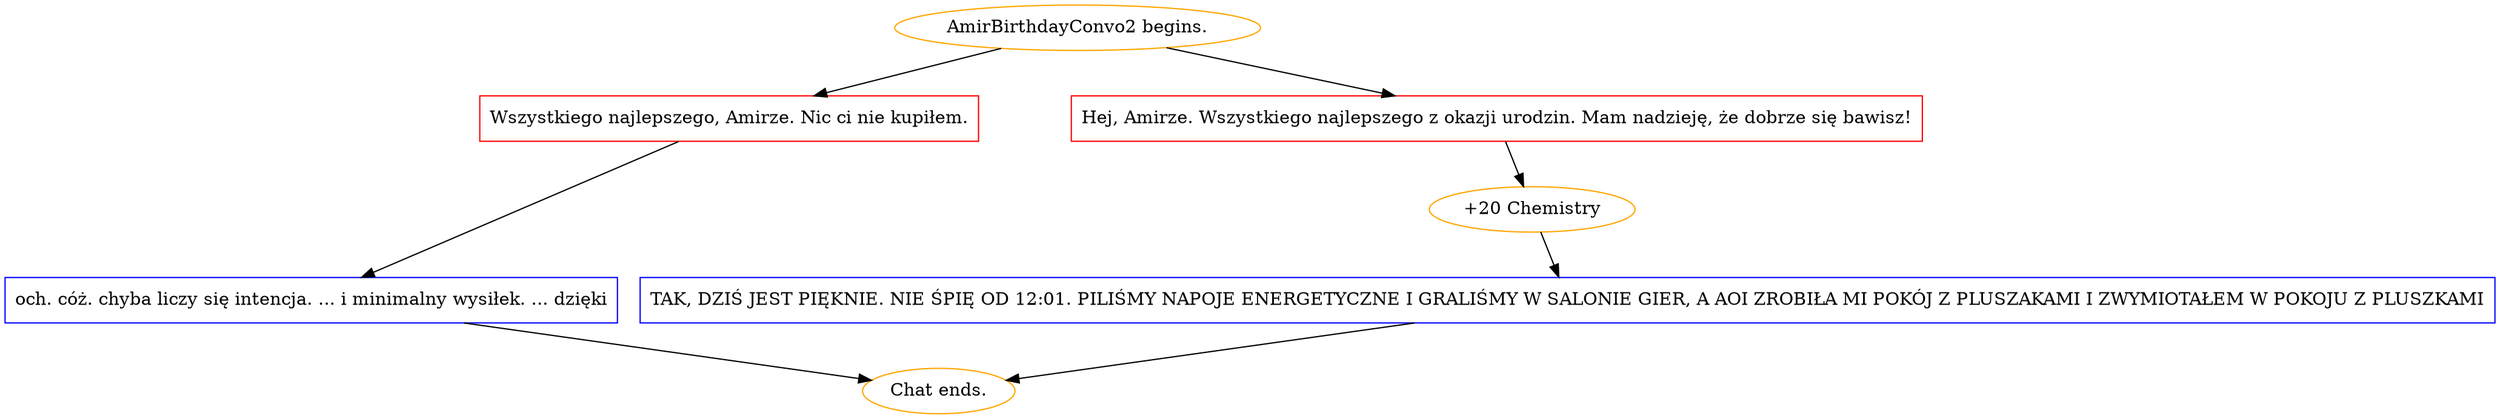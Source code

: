 digraph {
	"AmirBirthdayConvo2 begins." [color=orange];
		"AmirBirthdayConvo2 begins." -> j3807051956;
		"AmirBirthdayConvo2 begins." -> j2882346443;
	j3807051956 [label="Wszystkiego najlepszego, Amirze. Nic ci nie kupiłem.",shape=box,color=red];
		j3807051956 -> j3844948369;
	j2882346443 [label="Hej, Amirze. Wszystkiego najlepszego z okazji urodzin. Mam nadzieję, że dobrze się bawisz!",shape=box,color=red];
		j2882346443 -> j1392297361;
	j3844948369 [label="och. cóż. chyba liczy się intencja. ... i minimalny wysiłek. ... dzięki",shape=box,color=blue];
		j3844948369 -> "Chat ends.";
	j1392297361 [label="+20 Chemistry",color=orange];
		j1392297361 -> j4197240586;
	"Chat ends." [color=orange];
	j4197240586 [label="TAK, DZIŚ JEST PIĘKNIE. NIE ŚPIĘ OD 12:01. PILIŚMY NAPOJE ENERGETYCZNE I GRALIŚMY W SALONIE GIER, A AOI ZROBIŁA MI POKÓJ Z PLUSZAKAMI I ZWYMIOTAŁEM W POKOJU Z PLUSZKAMI",shape=box,color=blue];
		j4197240586 -> "Chat ends.";
}